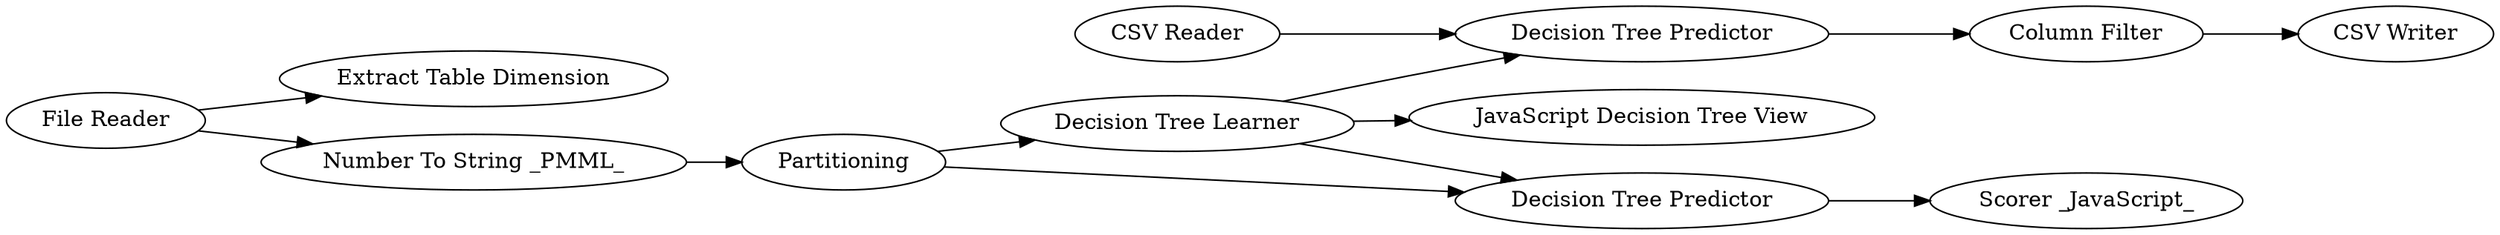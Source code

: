 digraph {
	28 -> 3
	4 -> 20
	21 -> 25
	3 -> 16
	27 -> 33
	28 -> 4
	33 -> 32
	3 -> 4
	32 -> 31
	3 -> 33
	26 -> 28
	21 -> 26
	16 [label="JavaScript Decision Tree View"]
	27 [label="CSV Reader"]
	20 [label="Scorer _JavaScript_"]
	28 [label=Partitioning]
	31 [label="CSV Writer"]
	4 [label="Decision Tree Predictor"]
	21 [label="File Reader"]
	26 [label="Number To String _PMML_"]
	25 [label="Extract Table Dimension"]
	33 [label="Decision Tree Predictor"]
	32 [label="Column Filter"]
	3 [label="Decision Tree Learner"]
	rankdir=LR
}
